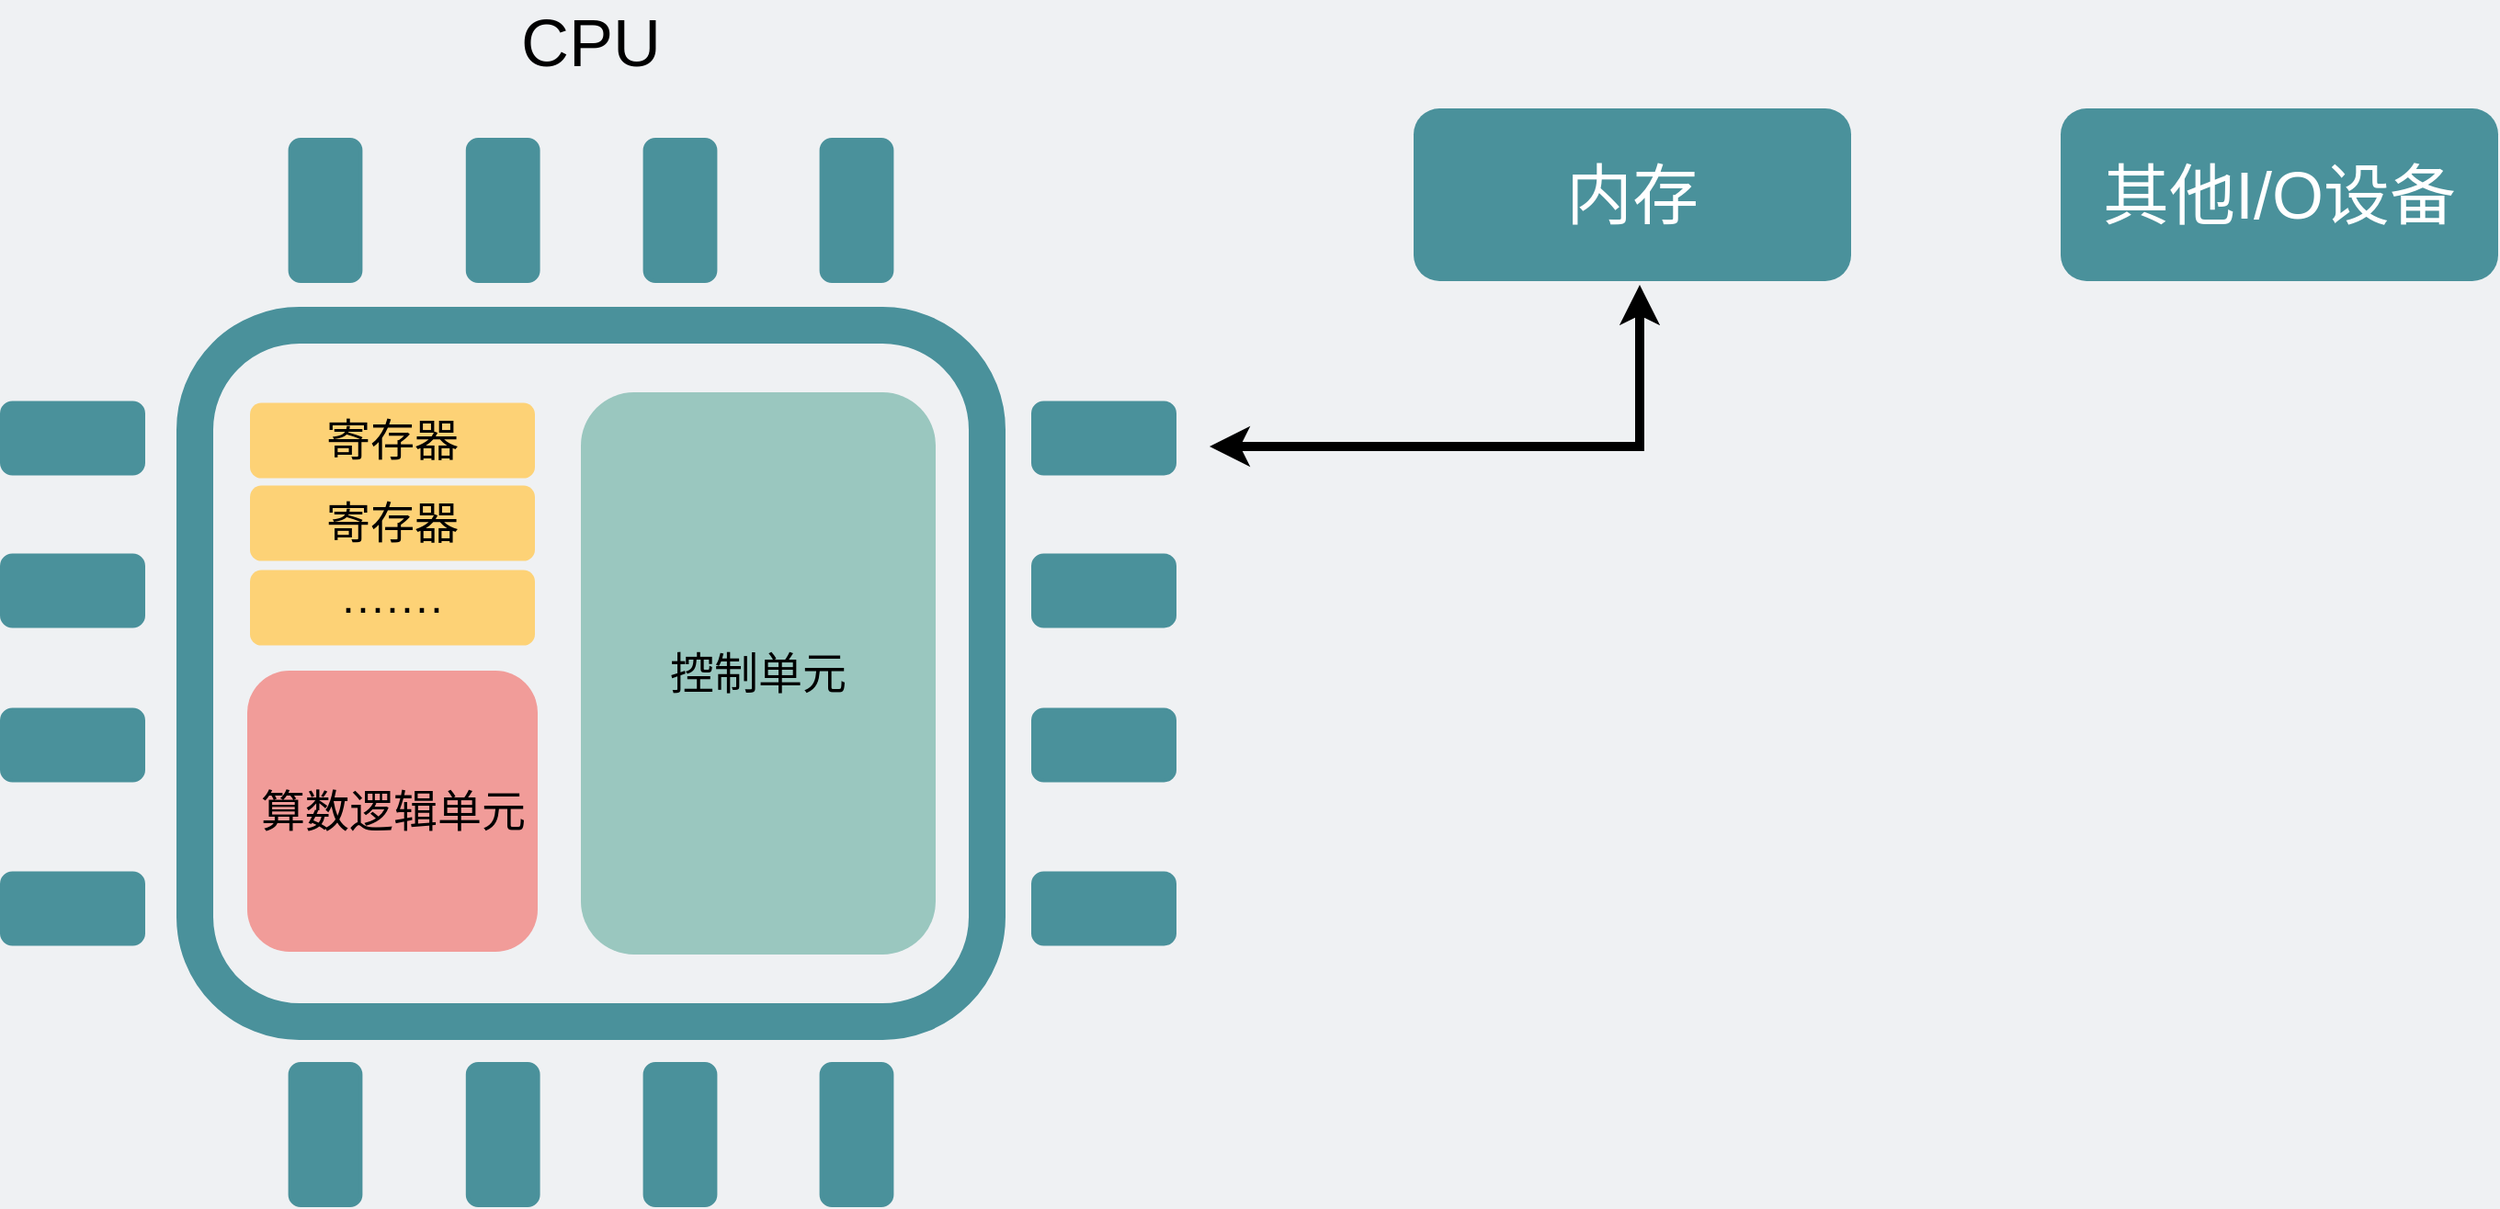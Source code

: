 <mxfile version="16.6.4" type="github"><diagram id="3228e29e-7158-1315-38df-8450db1d8a1d" name="Page-1"><mxGraphModel dx="1077" dy="265" grid="0" gridSize="10" guides="1" tooltips="1" connect="1" arrows="1" fold="1" page="1" pageScale="1" pageWidth="1500" pageHeight="300" background="#EFF1F3" math="0" shadow="0"><root><mxCell id="0"/><mxCell id="1" parent="0"/><mxCell id="0Nolc02TWjUxMofPgPxu-9" value="" style="rounded=1;whiteSpace=wrap;html=1;fontSize=24;fillColor=none;strokeWidth=20;strokeColor=#4A919B;" parent="1" vertex="1"><mxGeometry x="284" y="1135" width="431" height="379" as="geometry"/></mxCell><mxCell id="BwsGhU0z2LOlRKF7XBy6-3" value="寄存器" style="rounded=1;whiteSpace=wrap;html=1;fillColor=#FDD276;strokeColor=none;fontSize=24;" parent="1" vertex="1"><mxGeometry x="314" y="1177.3" width="155" height="41" as="geometry"/></mxCell><mxCell id="0Nolc02TWjUxMofPgPxu-3" value="寄存器" style="rounded=1;whiteSpace=wrap;html=1;fillColor=#FDD276;strokeColor=none;fontSize=24;" parent="1" vertex="1"><mxGeometry x="314" y="1222.3" width="155" height="41" as="geometry"/></mxCell><mxCell id="0Nolc02TWjUxMofPgPxu-4" value="·······" style="rounded=1;whiteSpace=wrap;html=1;fillColor=#FDD276;strokeColor=none;fontSize=24;" parent="1" vertex="1"><mxGeometry x="314" y="1268.3" width="155" height="41" as="geometry"/></mxCell><mxCell id="0Nolc02TWjUxMofPgPxu-5" value="控制单元" style="rounded=1;whiteSpace=wrap;html=1;fillColor=#9AC7BF;strokeColor=none;fontSize=24;" parent="1" vertex="1"><mxGeometry x="494" y="1171.5" width="193" height="306" as="geometry"/></mxCell><mxCell id="0Nolc02TWjUxMofPgPxu-8" value="算数逻辑单元" style="rounded=1;whiteSpace=wrap;html=1;fillColor=#F19C99;strokeColor=none;fontSize=24;" parent="1" vertex="1"><mxGeometry x="312.5" y="1323" width="158" height="153" as="geometry"/></mxCell><mxCell id="0Nolc02TWjUxMofPgPxu-10" value="" style="rounded=1;whiteSpace=wrap;html=1;fontSize=24;strokeColor=#4A919B;strokeWidth=2;fillColor=#4A919B;" parent="1" vertex="1"><mxGeometry x="335.8" y="1034" width="38.4" height="77" as="geometry"/></mxCell><mxCell id="0Nolc02TWjUxMofPgPxu-18" value="" style="rounded=1;whiteSpace=wrap;html=1;fontSize=24;strokeColor=#4A919B;strokeWidth=2;fillColor=#4A919B;" parent="1" vertex="1"><mxGeometry x="432.4" y="1034" width="38.4" height="77" as="geometry"/></mxCell><mxCell id="0Nolc02TWjUxMofPgPxu-19" value="" style="rounded=1;whiteSpace=wrap;html=1;fontSize=24;strokeColor=#4A919B;strokeWidth=2;fillColor=#4A919B;" parent="1" vertex="1"><mxGeometry x="528.8" y="1034" width="38.4" height="77" as="geometry"/></mxCell><mxCell id="0Nolc02TWjUxMofPgPxu-21" value="" style="rounded=1;whiteSpace=wrap;html=1;fontSize=24;strokeColor=#4A919B;strokeWidth=2;fillColor=#4A919B;" parent="1" vertex="1"><mxGeometry x="624.8" y="1034" width="38.4" height="77" as="geometry"/></mxCell><mxCell id="0Nolc02TWjUxMofPgPxu-23" value="" style="rounded=1;whiteSpace=wrap;html=1;fontSize=24;strokeColor=#4A919B;strokeWidth=2;fillColor=#4A919B;" parent="1" vertex="1"><mxGeometry x="335.8" y="1537" width="38.4" height="77" as="geometry"/></mxCell><mxCell id="0Nolc02TWjUxMofPgPxu-24" value="" style="rounded=1;whiteSpace=wrap;html=1;fontSize=24;strokeColor=#4A919B;strokeWidth=2;fillColor=#4A919B;" parent="1" vertex="1"><mxGeometry x="432.4" y="1537" width="38.4" height="77" as="geometry"/></mxCell><mxCell id="0Nolc02TWjUxMofPgPxu-25" value="" style="rounded=1;whiteSpace=wrap;html=1;fontSize=24;strokeColor=#4A919B;strokeWidth=2;fillColor=#4A919B;" parent="1" vertex="1"><mxGeometry x="528.8" y="1537" width="38.4" height="77" as="geometry"/></mxCell><mxCell id="0Nolc02TWjUxMofPgPxu-26" value="" style="rounded=1;whiteSpace=wrap;html=1;fontSize=24;strokeColor=#4A919B;strokeWidth=2;fillColor=#4A919B;" parent="1" vertex="1"><mxGeometry x="624.8" y="1537" width="38.4" height="77" as="geometry"/></mxCell><mxCell id="0Nolc02TWjUxMofPgPxu-27" value="" style="rounded=1;whiteSpace=wrap;html=1;fontSize=24;strokeColor=#4A919B;strokeWidth=2;fillColor=#4A919B;direction=south;" parent="1" vertex="1"><mxGeometry x="179" y="1433.3" width="77" height="38.4" as="geometry"/></mxCell><mxCell id="0Nolc02TWjUxMofPgPxu-28" value="" style="rounded=1;whiteSpace=wrap;html=1;fontSize=24;strokeColor=#4A919B;strokeWidth=2;fillColor=#4A919B;direction=south;" parent="1" vertex="1"><mxGeometry x="179" y="1344.3" width="77" height="38.4" as="geometry"/></mxCell><mxCell id="0Nolc02TWjUxMofPgPxu-29" value="" style="rounded=1;whiteSpace=wrap;html=1;fontSize=24;strokeColor=#4A919B;strokeWidth=2;fillColor=#4A919B;direction=south;" parent="1" vertex="1"><mxGeometry x="179" y="1260.3" width="77" height="38.4" as="geometry"/></mxCell><mxCell id="0Nolc02TWjUxMofPgPxu-30" value="" style="rounded=1;whiteSpace=wrap;html=1;fontSize=24;strokeColor=#4A919B;strokeWidth=2;fillColor=#4A919B;direction=south;" parent="1" vertex="1"><mxGeometry x="179.0" y="1177.3" width="77" height="38.4" as="geometry"/></mxCell><mxCell id="0Nolc02TWjUxMofPgPxu-31" value="" style="rounded=1;whiteSpace=wrap;html=1;fontSize=24;strokeColor=#4A919B;strokeWidth=2;fillColor=#4A919B;direction=south;" parent="1" vertex="1"><mxGeometry x="740" y="1433.3" width="77" height="38.4" as="geometry"/></mxCell><mxCell id="0Nolc02TWjUxMofPgPxu-32" value="" style="rounded=1;whiteSpace=wrap;html=1;fontSize=24;strokeColor=#4A919B;strokeWidth=2;fillColor=#4A919B;direction=south;" parent="1" vertex="1"><mxGeometry x="740" y="1344.3" width="77" height="38.4" as="geometry"/></mxCell><mxCell id="0Nolc02TWjUxMofPgPxu-33" value="" style="rounded=1;whiteSpace=wrap;html=1;fontSize=24;strokeColor=#4A919B;strokeWidth=2;fillColor=#4A919B;direction=south;" parent="1" vertex="1"><mxGeometry x="740" y="1260.3" width="77" height="38.4" as="geometry"/></mxCell><mxCell id="0Nolc02TWjUxMofPgPxu-34" value="" style="rounded=1;whiteSpace=wrap;html=1;fontSize=24;strokeColor=#4A919B;strokeWidth=2;fillColor=#4A919B;direction=south;" parent="1" vertex="1"><mxGeometry x="740" y="1177.3" width="77" height="38.4" as="geometry"/></mxCell><mxCell id="0Nolc02TWjUxMofPgPxu-36" value="&lt;font style=&quot;font-size: 36px&quot; color=&quot;#000000&quot;&gt;CPU&lt;/font&gt;" style="text;html=1;strokeColor=none;fillColor=none;align=center;verticalAlign=middle;whiteSpace=wrap;rounded=0;fontSize=24;fontColor=#595959;" parent="1" vertex="1"><mxGeometry x="442" y="958" width="115" height="45" as="geometry"/></mxCell><mxCell id="01zXMhBgvo-8C28YNf5V-1" value="&lt;font style=&quot;font-size: 36px&quot; color=&quot;#ffffff&quot;&gt;内存&lt;/font&gt;" style="rounded=1;whiteSpace=wrap;html=1;strokeColor=none;fillColor=#4A919B;" vertex="1" parent="1"><mxGeometry x="947" y="1017" width="238" height="94" as="geometry"/></mxCell><mxCell id="01zXMhBgvo-8C28YNf5V-2" value="&lt;font style=&quot;font-size: 36px&quot; color=&quot;#ffffff&quot;&gt;其他I/O设备&lt;/font&gt;" style="rounded=1;whiteSpace=wrap;html=1;strokeColor=none;fillColor=#4A919B;" vertex="1" parent="1"><mxGeometry x="1299" y="1017" width="238" height="94" as="geometry"/></mxCell><mxCell id="01zXMhBgvo-8C28YNf5V-3" value="" style="endArrow=classic;startArrow=classic;html=1;rounded=0;fontSize=36;fontColor=#FFFFFF;strokeWidth=5;" edge="1" parent="1"><mxGeometry width="50" height="50" relative="1" as="geometry"><mxPoint x="836" y="1201" as="sourcePoint"/><mxPoint x="1070" y="1113" as="targetPoint"/><Array as="points"><mxPoint x="1070" y="1201"/></Array></mxGeometry></mxCell></root></mxGraphModel></diagram></mxfile>